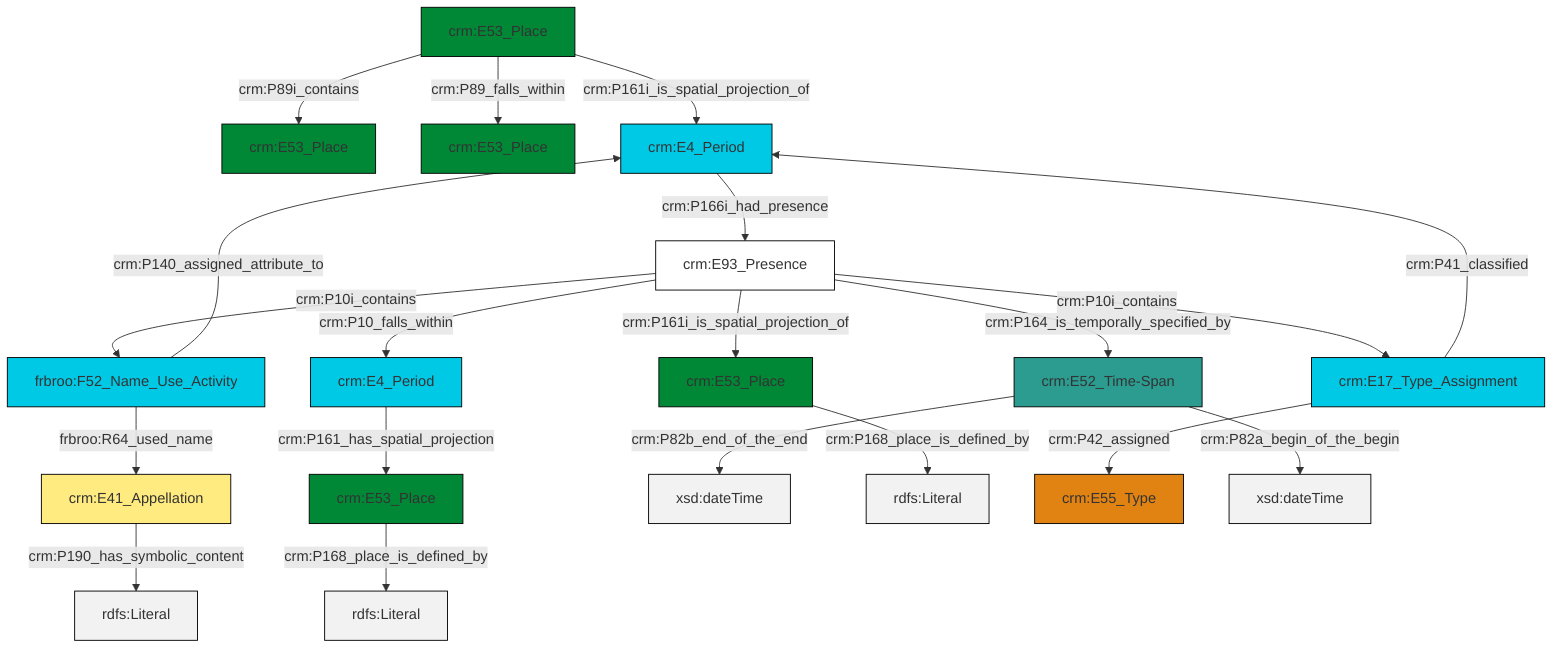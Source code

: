 graph TD
classDef Literal fill:#f2f2f2,stroke:#000000;
classDef CRM_Entity fill:#FFFFFF,stroke:#000000;
classDef Temporal_Entity fill:#00C9E6, stroke:#000000;
classDef Type fill:#E18312, stroke:#000000;
classDef Time-Span fill:#2C9C91, stroke:#000000;
classDef Appellation fill:#FFEB7F, stroke:#000000;
classDef Place fill:#008836, stroke:#000000;
classDef Persistent_Item fill:#B266B2, stroke:#000000;
classDef Conceptual_Object fill:#FFD700, stroke:#000000;
classDef Physical_Thing fill:#D2B48C, stroke:#000000;
classDef Actor fill:#f58aad, stroke:#000000;
classDef PC_Classes fill:#4ce600, stroke:#000000;
classDef Multi fill:#cccccc,stroke:#000000;

0["crm:E53_Place"]:::Place -->|crm:P89i_contains| 1["crm:E53_Place"]:::Place
0["crm:E53_Place"]:::Place -->|crm:P89_falls_within| 3["crm:E53_Place"]:::Place
4["crm:E4_Period"]:::Temporal_Entity -->|crm:P161_has_spatial_projection| 5["crm:E53_Place"]:::Place
7["crm:E93_Presence"]:::CRM_Entity -->|crm:P10i_contains| 8["frbroo:F52_Name_Use_Activity"]:::Temporal_Entity
7["crm:E93_Presence"]:::CRM_Entity -->|crm:P161i_is_spatial_projection_of| 13["crm:E53_Place"]:::Place
15["crm:E52_Time-Span"]:::Time-Span -->|crm:P82b_end_of_the_end| 16[xsd:dateTime]:::Literal
7["crm:E93_Presence"]:::CRM_Entity -->|crm:P10_falls_within| 4["crm:E4_Period"]:::Temporal_Entity
9["crm:E41_Appellation"]:::Appellation -->|crm:P190_has_symbolic_content| 17[rdfs:Literal]:::Literal
7["crm:E93_Presence"]:::CRM_Entity -->|crm:P10i_contains| 11["crm:E17_Type_Assignment"]:::Temporal_Entity
13["crm:E53_Place"]:::Place -->|crm:P168_place_is_defined_by| 19[rdfs:Literal]:::Literal
11["crm:E17_Type_Assignment"]:::Temporal_Entity -->|crm:P42_assigned| 20["crm:E55_Type"]:::Type
7["crm:E93_Presence"]:::CRM_Entity -->|crm:P164_is_temporally_specified_by| 15["crm:E52_Time-Span"]:::Time-Span
0["crm:E53_Place"]:::Place -->|crm:P161i_is_spatial_projection_of| 21["crm:E4_Period"]:::Temporal_Entity
8["frbroo:F52_Name_Use_Activity"]:::Temporal_Entity -->|frbroo:R64_used_name| 9["crm:E41_Appellation"]:::Appellation
21["crm:E4_Period"]:::Temporal_Entity -->|crm:P166i_had_presence| 7["crm:E93_Presence"]:::CRM_Entity
15["crm:E52_Time-Span"]:::Time-Span -->|crm:P82a_begin_of_the_begin| 24[xsd:dateTime]:::Literal
5["crm:E53_Place"]:::Place -->|crm:P168_place_is_defined_by| 25[rdfs:Literal]:::Literal
11["crm:E17_Type_Assignment"]:::Temporal_Entity -->|crm:P41_classified| 21["crm:E4_Period"]:::Temporal_Entity
8["frbroo:F52_Name_Use_Activity"]:::Temporal_Entity -->|crm:P140_assigned_attribute_to| 21["crm:E4_Period"]:::Temporal_Entity